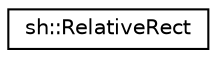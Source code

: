 digraph "Graphical Class Hierarchy"
{
 // LATEX_PDF_SIZE
  edge [fontname="Helvetica",fontsize="10",labelfontname="Helvetica",labelfontsize="10"];
  node [fontname="Helvetica",fontsize="10",shape=record];
  rankdir="LR";
  Node0 [label="sh::RelativeRect",height=0.2,width=0.4,color="black", fillcolor="white", style="filled",URL="$structsh_1_1_relative_rect.html",tooltip=" "];
}
